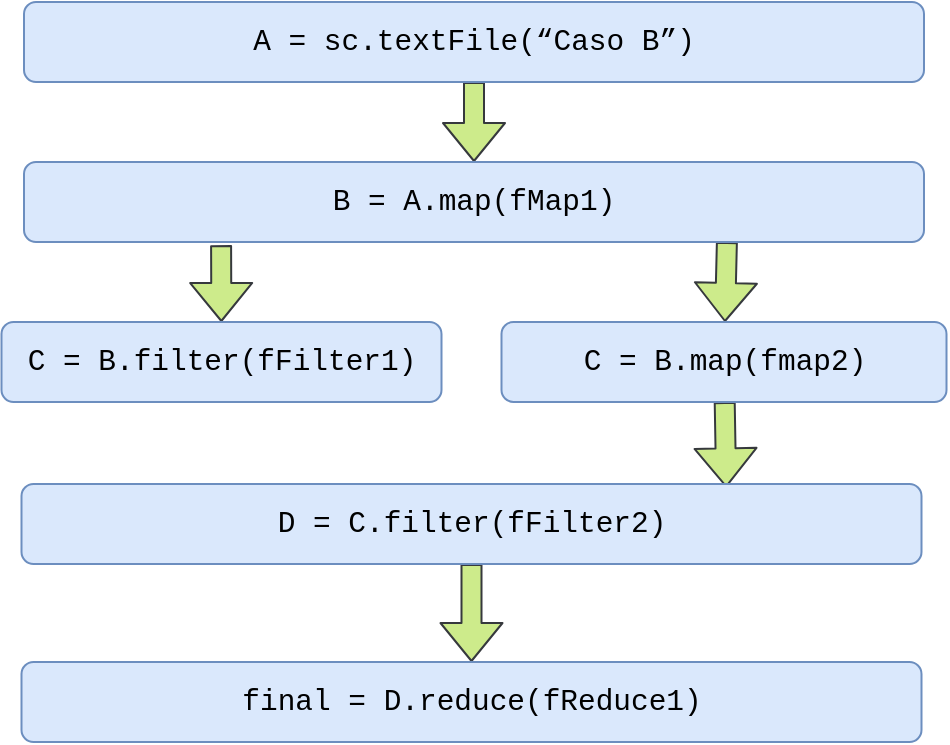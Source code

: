 <mxfile>
    <diagram id="4nTS6stVv6y9ojEMettr" name="Página-1">
        <mxGraphModel dx="418" dy="740" grid="1" gridSize="10" guides="1" tooltips="1" connect="1" arrows="1" fold="1" page="0" pageScale="1" pageWidth="827" pageHeight="1169" background="none" math="0" shadow="0">
            <root>
                <mxCell id="0"/>
                <mxCell id="1" parent="0"/>
                <mxCell id="13" value="" style="edgeStyle=none;shape=flexArrow;html=1;fillColor=#cdeb8b;strokeColor=#36393d;exitX=0.781;exitY=1;exitDx=0;exitDy=0;exitPerimeter=0;" parent="1" source="3" target="14" edge="1">
                    <mxGeometry relative="1" as="geometry">
                        <mxPoint x="389.8" y="-80" as="sourcePoint"/>
                    </mxGeometry>
                </mxCell>
                <mxCell id="8" value="" style="edgeStyle=none;html=1;shape=flexArrow;fillColor=#cdeb8b;strokeColor=#36393d;" parent="1" source="2" target="3" edge="1">
                    <mxGeometry relative="1" as="geometry"/>
                </mxCell>
                <mxCell id="2" value="&lt;span id=&quot;docs-internal-guid-b260d8b3-7fff-aaaa-7c53-4b31f939efba&quot;&gt;&lt;span style=&quot;font-size: 11.04pt ; font-family: &amp;#34;courier new&amp;#34; ; color: rgb(0 , 0 , 0) ; background-color: transparent ; vertical-align: baseline&quot;&gt;A = sc.textFile(“Caso B”)&lt;/span&gt;&lt;/span&gt;" style="rounded=1;whiteSpace=wrap;html=1;fillColor=#dae8fc;strokeColor=#6c8ebf;align=center;" parent="1" vertex="1">
                    <mxGeometry x="50" y="-220" width="450" height="40" as="geometry"/>
                </mxCell>
                <mxCell id="12" value="" style="edgeStyle=none;shape=flexArrow;html=1;fillColor=#cdeb8b;strokeColor=#36393d;exitX=0.219;exitY=1.039;exitDx=0;exitDy=0;exitPerimeter=0;" parent="1" source="3" target="11" edge="1">
                    <mxGeometry relative="1" as="geometry"/>
                </mxCell>
                <mxCell id="3" value="&lt;span id=&quot;docs-internal-guid-d82a0ac7-7fff-5aa1-37c9-a47197643dba&quot;&gt;&lt;span style=&quot;font-size: 11.04pt ; font-family: &amp;#34;courier new&amp;#34; ; color: rgb(0 , 0 , 0) ; background-color: transparent ; vertical-align: baseline&quot;&gt;B = A.map(fMap1)&lt;/span&gt;&lt;/span&gt;" style="rounded=1;whiteSpace=wrap;html=1;fillColor=#dae8fc;strokeColor=#6c8ebf;align=center;" parent="1" vertex="1">
                    <mxGeometry x="50" y="-140" width="450" height="40" as="geometry"/>
                </mxCell>
                <mxCell id="11" value="&lt;span id=&quot;docs-internal-guid-d1dd2f2e-7fff-6c05-dfa6-d8aac0f4a924&quot;&gt;&lt;span style=&quot;font-size: 11.04pt ; font-family: &amp;#34;courier new&amp;#34; ; color: rgb(0 , 0 , 0) ; background-color: transparent ; vertical-align: baseline&quot;&gt;C = B.filter(fFilter1)&lt;/span&gt;&lt;/span&gt;" style="rounded=1;whiteSpace=wrap;html=1;fillColor=#dae8fc;strokeColor=#6c8ebf;align=center;" parent="1" vertex="1">
                    <mxGeometry x="38.75" y="-60" width="220" height="40" as="geometry"/>
                </mxCell>
                <mxCell id="16" value="" style="edgeStyle=none;html=1;shape=flexArrow;fillColor=#cdeb8b;strokeColor=#36393d;entryX=0.783;entryY=0.042;entryDx=0;entryDy=0;entryPerimeter=0;" edge="1" parent="1" source="14" target="15">
                    <mxGeometry relative="1" as="geometry">
                        <mxPoint x="401" y="91" as="targetPoint"/>
                    </mxGeometry>
                </mxCell>
                <mxCell id="14" value="&lt;span id=&quot;docs-internal-guid-1649c05e-7fff-71be-9d8f-54bd3adc161c&quot;&gt;&lt;span style=&quot;font-size: 11.04pt ; font-family: &amp;#34;courier new&amp;#34; ; color: rgb(0 , 0 , 0) ; background-color: transparent ; vertical-align: baseline&quot;&gt;C = B.map(fmap2)&lt;/span&gt;&lt;/span&gt;" style="rounded=1;whiteSpace=wrap;html=1;fillColor=#dae8fc;strokeColor=#6c8ebf;align=center;" parent="1" vertex="1">
                    <mxGeometry x="288.75" y="-60" width="222.5" height="40" as="geometry"/>
                </mxCell>
                <mxCell id="18" value="" style="edgeStyle=none;shape=flexArrow;html=1;fillColor=#cdeb8b;strokeColor=#36393d;" edge="1" parent="1" source="15" target="17">
                    <mxGeometry relative="1" as="geometry"/>
                </mxCell>
                <mxCell id="15" value="&lt;span id=&quot;docs-internal-guid-21a809d6-7fff-d537-b13c-df5477db0ec1&quot;&gt;&lt;span style=&quot;font-size: 11.04pt ; font-family: &amp;#34;courier new&amp;#34; ; color: rgb(0 , 0 , 0) ; background-color: transparent ; vertical-align: baseline&quot;&gt;D = C.filter(fFilter2)&lt;/span&gt;&lt;/span&gt;" style="rounded=1;whiteSpace=wrap;html=1;fillColor=#dae8fc;strokeColor=#6c8ebf;align=center;" vertex="1" parent="1">
                    <mxGeometry x="48.75" y="21" width="450" height="40" as="geometry"/>
                </mxCell>
                <mxCell id="17" value="&lt;span id=&quot;docs-internal-guid-3bf3e42c-7fff-87e6-ec60-981d71a69248&quot;&gt;&lt;span style=&quot;font-size: 11.04pt ; font-family: &amp;#34;courier new&amp;#34; ; color: rgb(0 , 0 , 0) ; background-color: transparent ; vertical-align: baseline&quot;&gt;final = D.reduce(fReduce1) &lt;/span&gt;&lt;/span&gt;" style="rounded=1;whiteSpace=wrap;html=1;fillColor=#dae8fc;strokeColor=#6c8ebf;align=center;" vertex="1" parent="1">
                    <mxGeometry x="48.75" y="110" width="450" height="40" as="geometry"/>
                </mxCell>
            </root>
        </mxGraphModel>
    </diagram>
</mxfile>